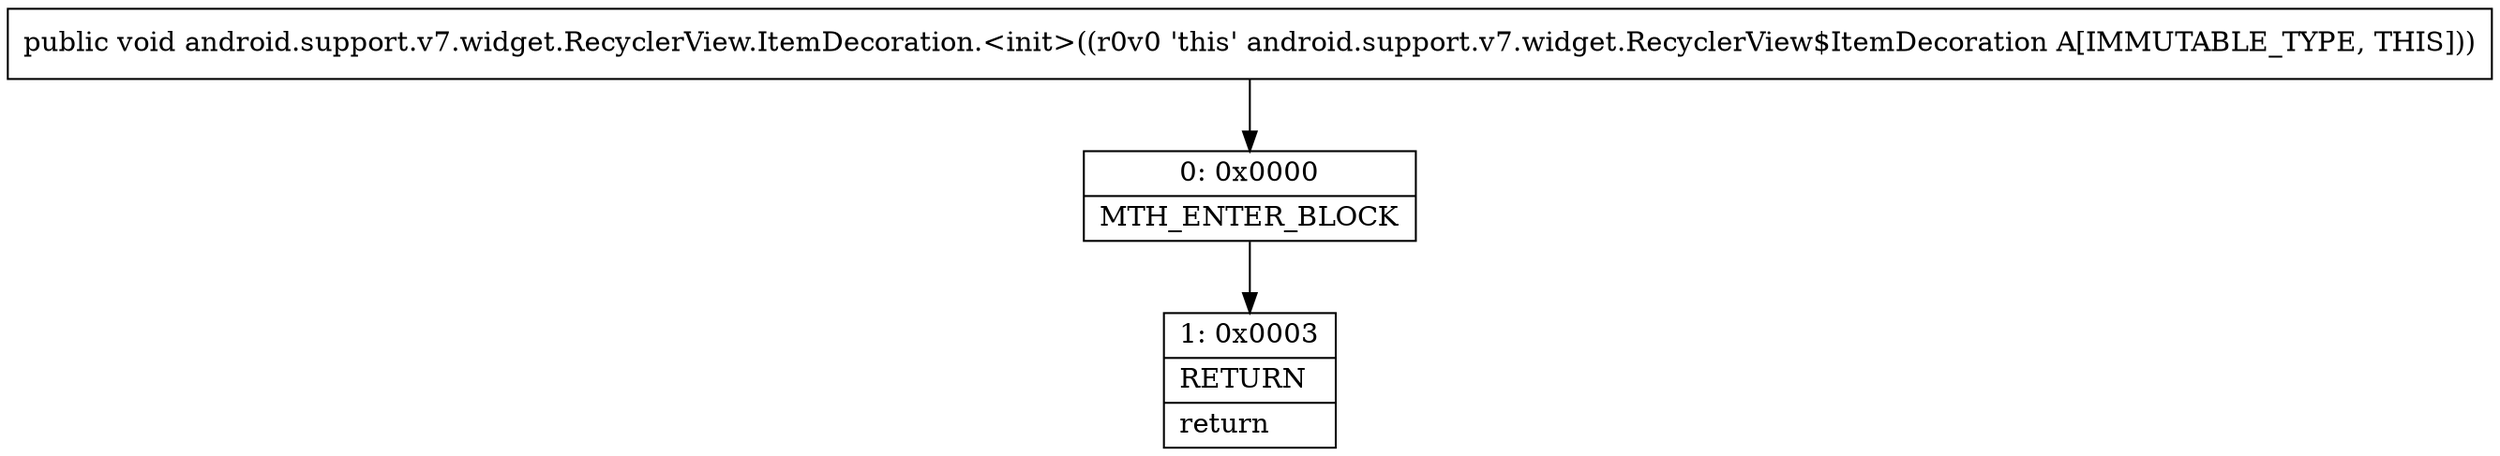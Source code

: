digraph "CFG forandroid.support.v7.widget.RecyclerView.ItemDecoration.\<init\>()V" {
Node_0 [shape=record,label="{0\:\ 0x0000|MTH_ENTER_BLOCK\l}"];
Node_1 [shape=record,label="{1\:\ 0x0003|RETURN\l|return\l}"];
MethodNode[shape=record,label="{public void android.support.v7.widget.RecyclerView.ItemDecoration.\<init\>((r0v0 'this' android.support.v7.widget.RecyclerView$ItemDecoration A[IMMUTABLE_TYPE, THIS])) }"];
MethodNode -> Node_0;
Node_0 -> Node_1;
}

